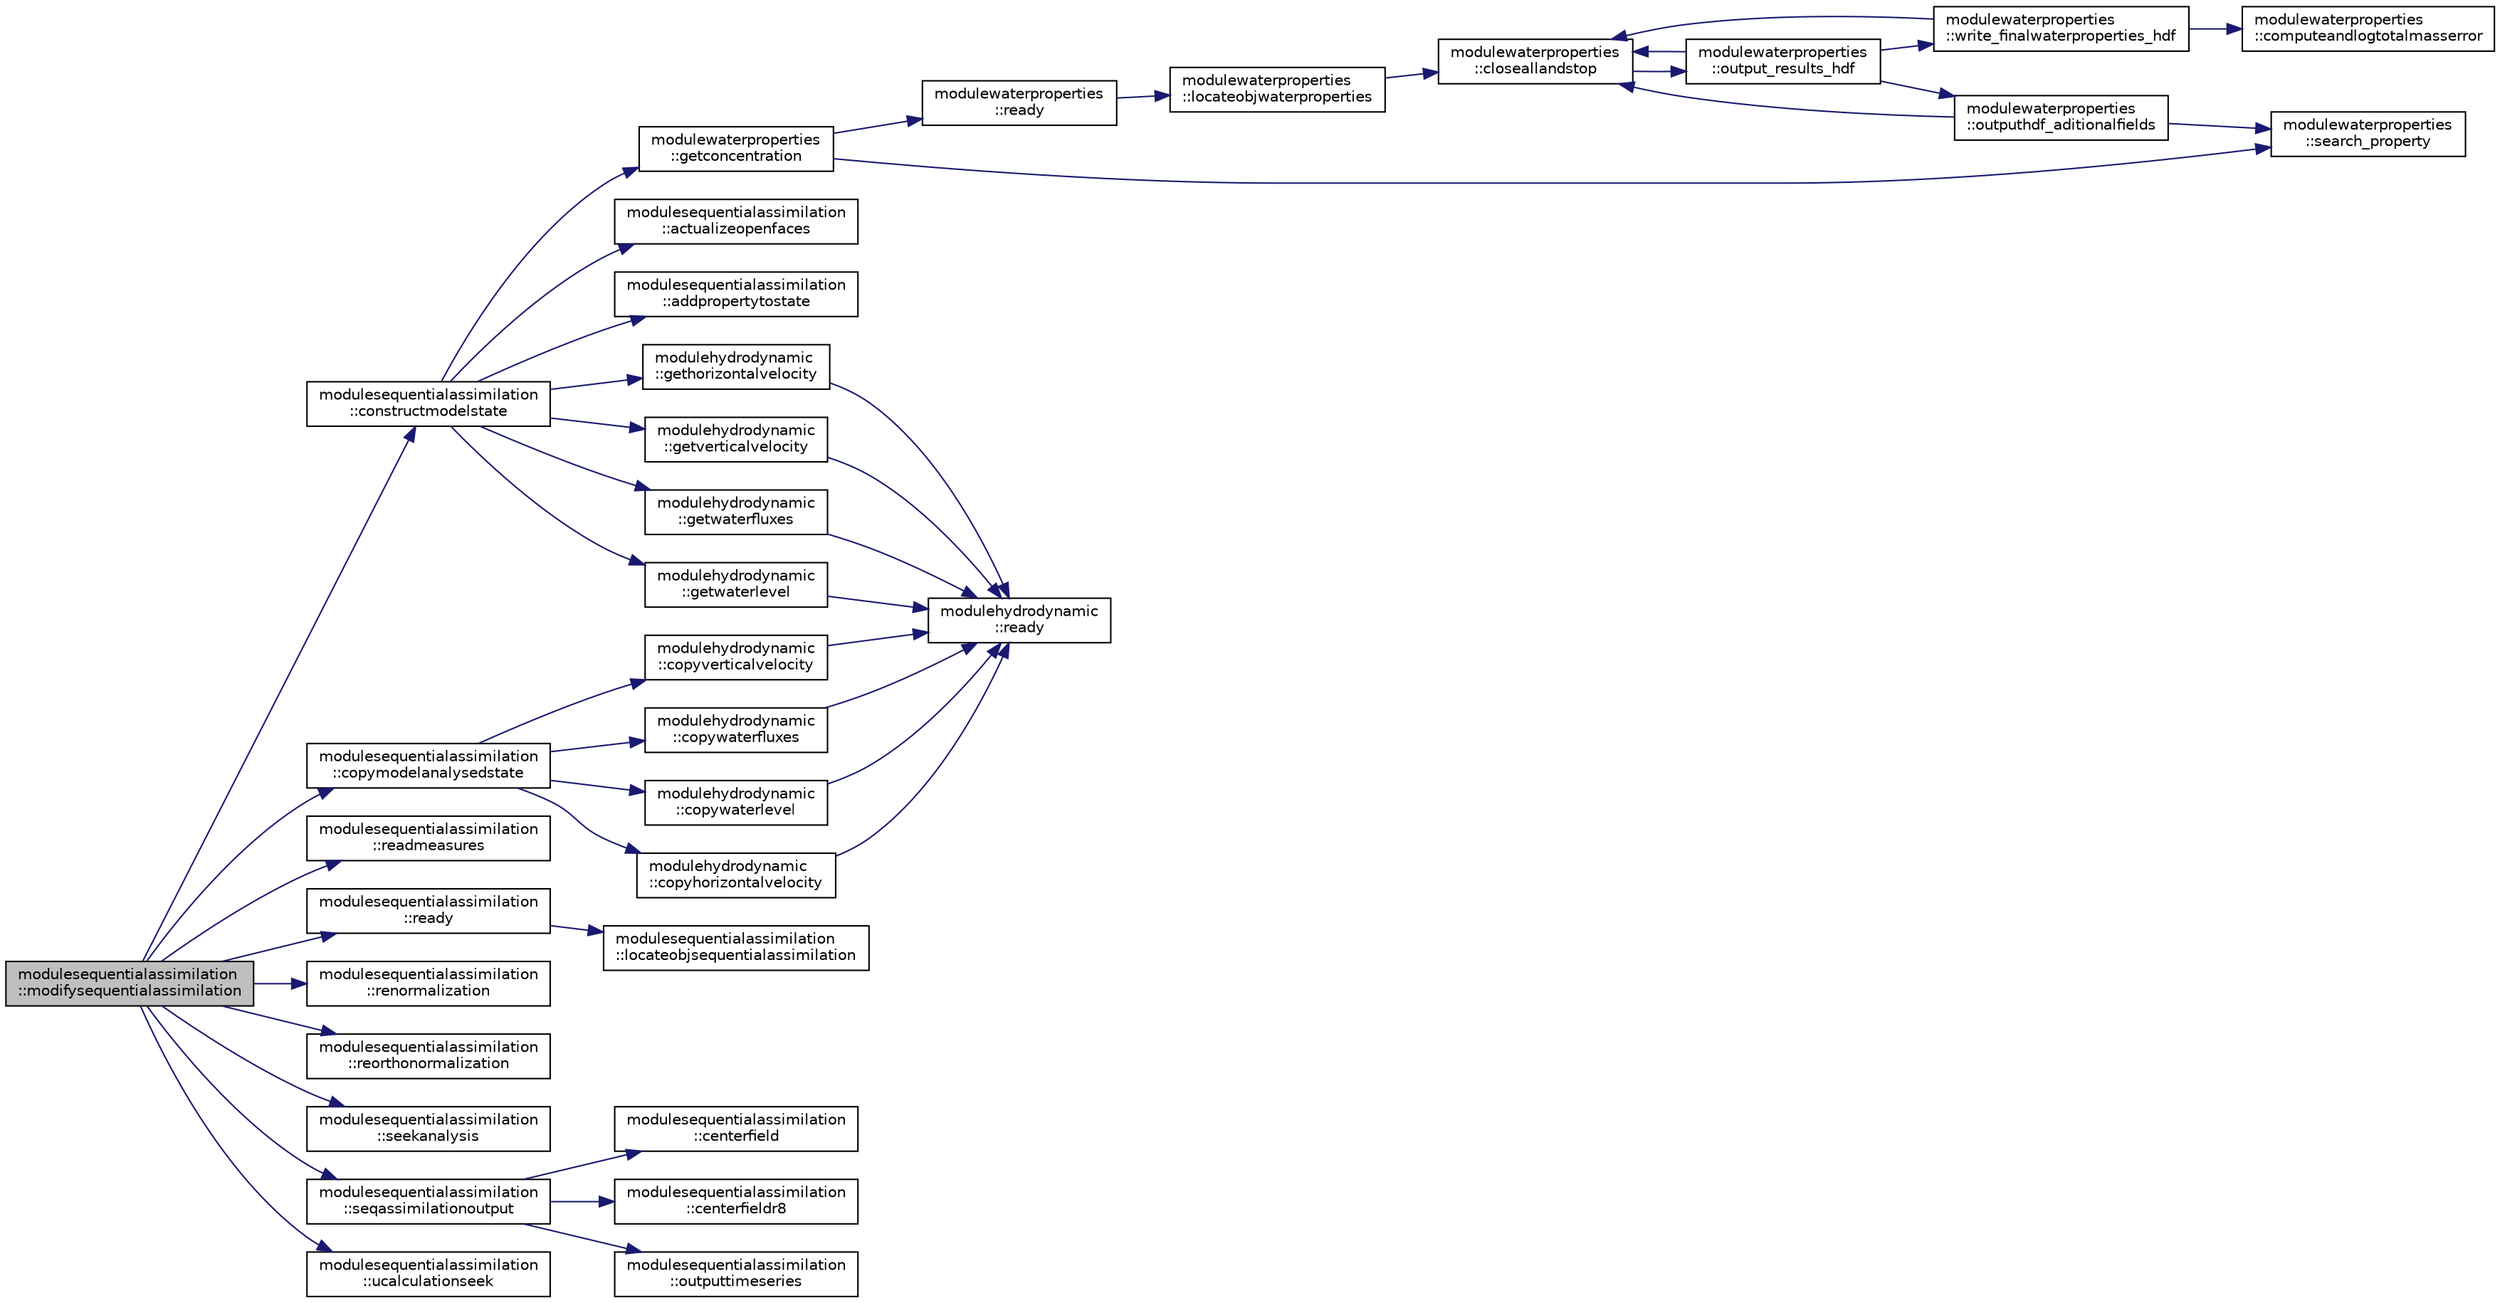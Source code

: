 digraph "modulesequentialassimilation::modifysequentialassimilation"
{
 // LATEX_PDF_SIZE
  edge [fontname="Helvetica",fontsize="10",labelfontname="Helvetica",labelfontsize="10"];
  node [fontname="Helvetica",fontsize="10",shape=record];
  rankdir="LR";
  Node1 [label="modulesequentialassimilation\l::modifysequentialassimilation",height=0.2,width=0.4,color="black", fillcolor="grey75", style="filled", fontcolor="black",tooltip=" "];
  Node1 -> Node2 [color="midnightblue",fontsize="10",style="solid"];
  Node2 [label="modulesequentialassimilation\l::constructmodelstate",height=0.2,width=0.4,color="black", fillcolor="white", style="filled",URL="$namespacemodulesequentialassimilation.html#abc672947c709e077d461068b3e7ae140",tooltip=" "];
  Node2 -> Node3 [color="midnightblue",fontsize="10",style="solid"];
  Node3 [label="modulesequentialassimilation\l::actualizeopenfaces",height=0.2,width=0.4,color="black", fillcolor="white", style="filled",URL="$namespacemodulesequentialassimilation.html#ad6321e8248e2b795443ddc551cbc9446",tooltip=" "];
  Node2 -> Node4 [color="midnightblue",fontsize="10",style="solid"];
  Node4 [label="modulesequentialassimilation\l::addpropertytostate",height=0.2,width=0.4,color="black", fillcolor="white", style="filled",URL="$namespacemodulesequentialassimilation.html#a5cad8b44cf828f7b0f86fffd43e9f8a7",tooltip=" "];
  Node2 -> Node5 [color="midnightblue",fontsize="10",style="solid"];
  Node5 [label="modulewaterproperties\l::getconcentration",height=0.2,width=0.4,color="black", fillcolor="white", style="filled",URL="$namespacemodulewaterproperties.html#a45cbba90a6054db2070c49281da1ef56",tooltip=" "];
  Node5 -> Node6 [color="midnightblue",fontsize="10",style="solid"];
  Node6 [label="modulewaterproperties\l::ready",height=0.2,width=0.4,color="black", fillcolor="white", style="filled",URL="$namespacemodulewaterproperties.html#ad54774dedce486739249cb10b4de21e2",tooltip=" "];
  Node6 -> Node7 [color="midnightblue",fontsize="10",style="solid"];
  Node7 [label="modulewaterproperties\l::locateobjwaterproperties",height=0.2,width=0.4,color="black", fillcolor="white", style="filled",URL="$namespacemodulewaterproperties.html#ae4516d6c7f3687b0293515314b0ade90",tooltip=" "];
  Node7 -> Node8 [color="midnightblue",fontsize="10",style="solid"];
  Node8 [label="modulewaterproperties\l::closeallandstop",height=0.2,width=0.4,color="black", fillcolor="white", style="filled",URL="$namespacemodulewaterproperties.html#a5bb74dfe4637836633ca6817a4a72758",tooltip=" "];
  Node8 -> Node9 [color="midnightblue",fontsize="10",style="solid"];
  Node9 [label="modulewaterproperties\l::output_results_hdf",height=0.2,width=0.4,color="black", fillcolor="white", style="filled",URL="$namespacemodulewaterproperties.html#a78143a2ee73e78a6441a03852a7b9f9a",tooltip=" "];
  Node9 -> Node8 [color="midnightblue",fontsize="10",style="solid"];
  Node9 -> Node10 [color="midnightblue",fontsize="10",style="solid"];
  Node10 [label="modulewaterproperties\l::outputhdf_aditionalfields",height=0.2,width=0.4,color="black", fillcolor="white", style="filled",URL="$namespacemodulewaterproperties.html#a0e590dc368b505cd9ea918d724d3eee3",tooltip=" "];
  Node10 -> Node8 [color="midnightblue",fontsize="10",style="solid"];
  Node10 -> Node11 [color="midnightblue",fontsize="10",style="solid"];
  Node11 [label="modulewaterproperties\l::search_property",height=0.2,width=0.4,color="black", fillcolor="white", style="filled",URL="$namespacemodulewaterproperties.html#ae6b7d758da27fb15faee52b3ed14029d",tooltip=" "];
  Node9 -> Node12 [color="midnightblue",fontsize="10",style="solid"];
  Node12 [label="modulewaterproperties\l::write_finalwaterproperties_hdf",height=0.2,width=0.4,color="black", fillcolor="white", style="filled",URL="$namespacemodulewaterproperties.html#a2893cea8ca427b1290aeb65593659aa0",tooltip=" "];
  Node12 -> Node8 [color="midnightblue",fontsize="10",style="solid"];
  Node12 -> Node13 [color="midnightblue",fontsize="10",style="solid"];
  Node13 [label="modulewaterproperties\l::computeandlogtotalmasserror",height=0.2,width=0.4,color="black", fillcolor="white", style="filled",URL="$namespacemodulewaterproperties.html#af1b9165b0e72747e4478868c7e5eff00",tooltip=" "];
  Node5 -> Node11 [color="midnightblue",fontsize="10",style="solid"];
  Node2 -> Node14 [color="midnightblue",fontsize="10",style="solid"];
  Node14 [label="modulehydrodynamic\l::gethorizontalvelocity",height=0.2,width=0.4,color="black", fillcolor="white", style="filled",URL="$namespacemodulehydrodynamic.html#aba7eae61c437ef648710efabc4d39e36",tooltip=" "];
  Node14 -> Node15 [color="midnightblue",fontsize="10",style="solid"];
  Node15 [label="modulehydrodynamic\l::ready",height=0.2,width=0.4,color="black", fillcolor="white", style="filled",URL="$namespacemodulehydrodynamic.html#a541821548a44af36e71f5eddedae890e",tooltip=" "];
  Node2 -> Node16 [color="midnightblue",fontsize="10",style="solid"];
  Node16 [label="modulehydrodynamic\l::getverticalvelocity",height=0.2,width=0.4,color="black", fillcolor="white", style="filled",URL="$namespacemodulehydrodynamic.html#a6f64fd12742f48039f81460df9c0cd42",tooltip=" "];
  Node16 -> Node15 [color="midnightblue",fontsize="10",style="solid"];
  Node2 -> Node17 [color="midnightblue",fontsize="10",style="solid"];
  Node17 [label="modulehydrodynamic\l::getwaterfluxes",height=0.2,width=0.4,color="black", fillcolor="white", style="filled",URL="$namespacemodulehydrodynamic.html#a29f89183d9394468a6db08ec640599f1",tooltip=" "];
  Node17 -> Node15 [color="midnightblue",fontsize="10",style="solid"];
  Node2 -> Node18 [color="midnightblue",fontsize="10",style="solid"];
  Node18 [label="modulehydrodynamic\l::getwaterlevel",height=0.2,width=0.4,color="black", fillcolor="white", style="filled",URL="$namespacemodulehydrodynamic.html#ad29ca3143969ea453d432e0a8f2dde2d",tooltip=" "];
  Node18 -> Node15 [color="midnightblue",fontsize="10",style="solid"];
  Node1 -> Node19 [color="midnightblue",fontsize="10",style="solid"];
  Node19 [label="modulesequentialassimilation\l::copymodelanalysedstate",height=0.2,width=0.4,color="black", fillcolor="white", style="filled",URL="$namespacemodulesequentialassimilation.html#adcd2e5938f9991a133ebe1cf7eb7ad2f",tooltip=" "];
  Node19 -> Node20 [color="midnightblue",fontsize="10",style="solid"];
  Node20 [label="modulehydrodynamic\l::copyhorizontalvelocity",height=0.2,width=0.4,color="black", fillcolor="white", style="filled",URL="$namespacemodulehydrodynamic.html#af9f7b027775cfbeb5d359cec2be0b0ad",tooltip=" "];
  Node20 -> Node15 [color="midnightblue",fontsize="10",style="solid"];
  Node19 -> Node21 [color="midnightblue",fontsize="10",style="solid"];
  Node21 [label="modulehydrodynamic\l::copyverticalvelocity",height=0.2,width=0.4,color="black", fillcolor="white", style="filled",URL="$namespacemodulehydrodynamic.html#a8d99754e0f222c6f691a79e16a3b85b5",tooltip=" "];
  Node21 -> Node15 [color="midnightblue",fontsize="10",style="solid"];
  Node19 -> Node22 [color="midnightblue",fontsize="10",style="solid"];
  Node22 [label="modulehydrodynamic\l::copywaterfluxes",height=0.2,width=0.4,color="black", fillcolor="white", style="filled",URL="$namespacemodulehydrodynamic.html#a389c77d3103d5944ec90680d613d2e56",tooltip=" "];
  Node22 -> Node15 [color="midnightblue",fontsize="10",style="solid"];
  Node19 -> Node23 [color="midnightblue",fontsize="10",style="solid"];
  Node23 [label="modulehydrodynamic\l::copywaterlevel",height=0.2,width=0.4,color="black", fillcolor="white", style="filled",URL="$namespacemodulehydrodynamic.html#a6a39453a1be66896cddce62126fa7bcc",tooltip=" "];
  Node23 -> Node15 [color="midnightblue",fontsize="10",style="solid"];
  Node1 -> Node24 [color="midnightblue",fontsize="10",style="solid"];
  Node24 [label="modulesequentialassimilation\l::readmeasures",height=0.2,width=0.4,color="black", fillcolor="white", style="filled",URL="$namespacemodulesequentialassimilation.html#a7972ca7b3c19868e67ca455d375e45af",tooltip=" "];
  Node1 -> Node25 [color="midnightblue",fontsize="10",style="solid"];
  Node25 [label="modulesequentialassimilation\l::ready",height=0.2,width=0.4,color="black", fillcolor="white", style="filled",URL="$namespacemodulesequentialassimilation.html#a612c7f8e7d5560ffd80850c43f9e9c35",tooltip=" "];
  Node25 -> Node26 [color="midnightblue",fontsize="10",style="solid"];
  Node26 [label="modulesequentialassimilation\l::locateobjsequentialassimilation",height=0.2,width=0.4,color="black", fillcolor="white", style="filled",URL="$namespacemodulesequentialassimilation.html#a1d6ec9ce245a5aa2d80e8f35b8142e21",tooltip=" "];
  Node1 -> Node27 [color="midnightblue",fontsize="10",style="solid"];
  Node27 [label="modulesequentialassimilation\l::renormalization",height=0.2,width=0.4,color="black", fillcolor="white", style="filled",URL="$namespacemodulesequentialassimilation.html#a5ba1ccc67425087e399ba6f24403f98e",tooltip=" "];
  Node1 -> Node28 [color="midnightblue",fontsize="10",style="solid"];
  Node28 [label="modulesequentialassimilation\l::reorthonormalization",height=0.2,width=0.4,color="black", fillcolor="white", style="filled",URL="$namespacemodulesequentialassimilation.html#aaf3bc60a00c40a50536d48987d7294dd",tooltip=" "];
  Node1 -> Node29 [color="midnightblue",fontsize="10",style="solid"];
  Node29 [label="modulesequentialassimilation\l::seekanalysis",height=0.2,width=0.4,color="black", fillcolor="white", style="filled",URL="$namespacemodulesequentialassimilation.html#a1cda513ededcf93d8f84bd9f6e39ba43",tooltip=" "];
  Node1 -> Node30 [color="midnightblue",fontsize="10",style="solid"];
  Node30 [label="modulesequentialassimilation\l::seqassimilationoutput",height=0.2,width=0.4,color="black", fillcolor="white", style="filled",URL="$namespacemodulesequentialassimilation.html#a80cfe86b207ec25cc26de13d8bad205c",tooltip=" "];
  Node30 -> Node31 [color="midnightblue",fontsize="10",style="solid"];
  Node31 [label="modulesequentialassimilation\l::centerfield",height=0.2,width=0.4,color="black", fillcolor="white", style="filled",URL="$namespacemodulesequentialassimilation.html#a2481d2ea20d9e305e0090e324dd3893e",tooltip=" "];
  Node30 -> Node32 [color="midnightblue",fontsize="10",style="solid"];
  Node32 [label="modulesequentialassimilation\l::centerfieldr8",height=0.2,width=0.4,color="black", fillcolor="white", style="filled",URL="$namespacemodulesequentialassimilation.html#aa1246853229add1c591a38826af67ea2",tooltip=" "];
  Node30 -> Node33 [color="midnightblue",fontsize="10",style="solid"];
  Node33 [label="modulesequentialassimilation\l::outputtimeseries",height=0.2,width=0.4,color="black", fillcolor="white", style="filled",URL="$namespacemodulesequentialassimilation.html#a484eaebcabbe127119b8f5623e94c654",tooltip=" "];
  Node1 -> Node34 [color="midnightblue",fontsize="10",style="solid"];
  Node34 [label="modulesequentialassimilation\l::ucalculationseek",height=0.2,width=0.4,color="black", fillcolor="white", style="filled",URL="$namespacemodulesequentialassimilation.html#a413c75d9b44cd4a5fdf9caf890550305",tooltip=" "];
}
